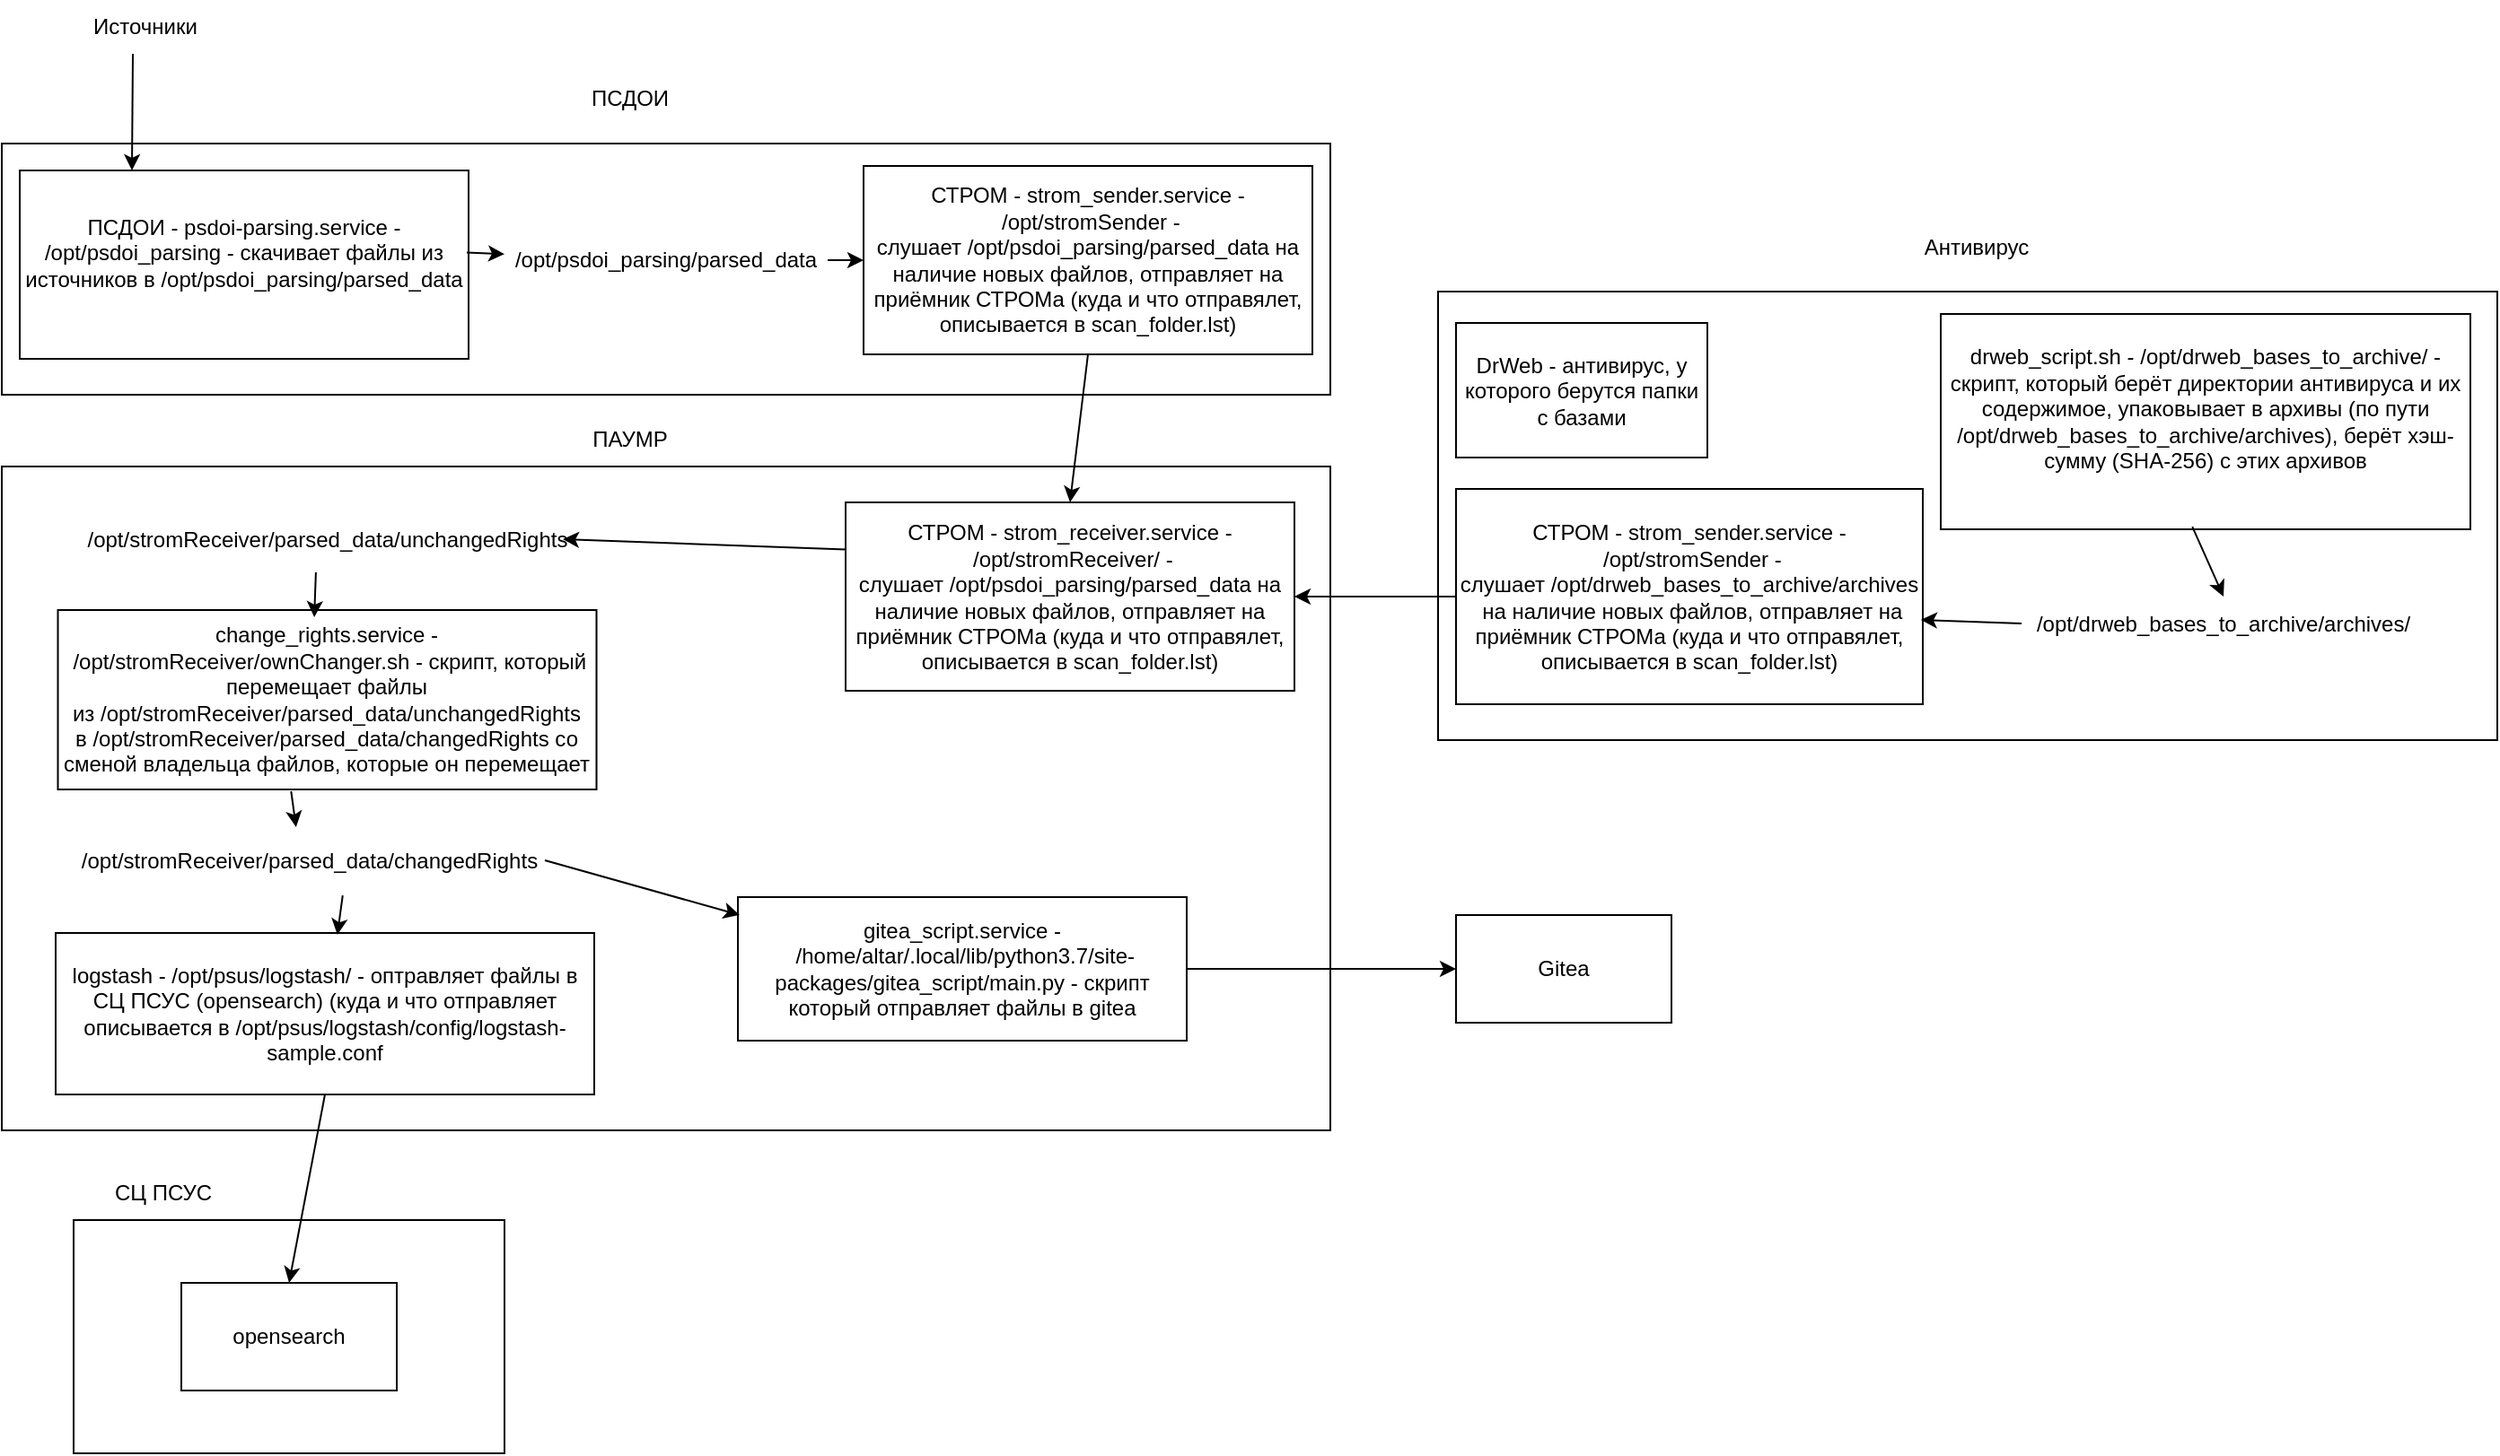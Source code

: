 <mxfile version="26.0.9">
  <diagram name="Page-1" id="mt5jodFX_iC-GujYhNPG">
    <mxGraphModel dx="1434" dy="870" grid="1" gridSize="10" guides="1" tooltips="1" connect="1" arrows="1" fold="1" page="1" pageScale="1" pageWidth="850" pageHeight="1100" math="0" shadow="0">
      <root>
        <mxCell id="0" />
        <mxCell id="1" parent="0" />
        <mxCell id="sjgorx1MPczVQXEzCn1Q-46" value="" style="rounded=0;whiteSpace=wrap;html=1;" vertex="1" parent="1">
          <mxGeometry x="100" y="890" width="240" height="130" as="geometry" />
        </mxCell>
        <mxCell id="sjgorx1MPczVQXEzCn1Q-25" value="" style="rounded=0;whiteSpace=wrap;html=1;" vertex="1" parent="1">
          <mxGeometry x="860" y="372.5" width="590" height="250" as="geometry" />
        </mxCell>
        <mxCell id="sjgorx1MPczVQXEzCn1Q-7" value="" style="rounded=0;whiteSpace=wrap;html=1;" vertex="1" parent="1">
          <mxGeometry x="60" y="290" width="740" height="140" as="geometry" />
        </mxCell>
        <mxCell id="sjgorx1MPczVQXEzCn1Q-8" value="ПСДОИ - psdoi-parsing.service - /opt/psdoi_parsing - скачивает файлы из источников в&amp;nbsp;&lt;span style=&quot;background-color: transparent;&quot;&gt;/opt/psdoi_parsing/parsed_data&lt;/span&gt;&lt;div&gt;&lt;span style=&quot;background-color: transparent; color: light-dark(rgb(0, 0, 0), rgb(255, 255, 255));&quot;&gt;&lt;br&gt;&lt;/span&gt;&lt;/div&gt;" style="rounded=0;whiteSpace=wrap;html=1;" vertex="1" parent="1">
          <mxGeometry x="70" y="305" width="250" height="105" as="geometry" />
        </mxCell>
        <mxCell id="sjgorx1MPczVQXEzCn1Q-9" value="СТРОМ -&amp;nbsp;&lt;span style=&quot;background-color: transparent;&quot;&gt;strom_sender.service -&amp;nbsp;&lt;/span&gt;&lt;span style=&quot;background-color: transparent;&quot;&gt;/opt/stromSender - слушает&amp;nbsp;&lt;/span&gt;/opt/psdoi_parsing/parsed_data на наличие новых файлов, отправляет на приёмник СТРОМа (куда и что отправялет, описывается в scan_folder.lst)" style="rounded=0;whiteSpace=wrap;html=1;" vertex="1" parent="1">
          <mxGeometry x="540" y="302.5" width="250" height="105" as="geometry" />
        </mxCell>
        <mxCell id="sjgorx1MPczVQXEzCn1Q-14" value="/opt/psdoi_parsing/parsed_data" style="text;html=1;align=center;verticalAlign=middle;whiteSpace=wrap;rounded=0;" vertex="1" parent="1">
          <mxGeometry x="340" y="332.5" width="180" height="45" as="geometry" />
        </mxCell>
        <mxCell id="sjgorx1MPczVQXEzCn1Q-16" value="" style="endArrow=classic;html=1;rounded=0;exitX=0.996;exitY=0.436;exitDx=0;exitDy=0;exitPerimeter=0;" edge="1" parent="1" source="sjgorx1MPczVQXEzCn1Q-8" target="sjgorx1MPczVQXEzCn1Q-14">
          <mxGeometry width="50" height="50" relative="1" as="geometry">
            <mxPoint x="340" y="350" as="sourcePoint" />
            <mxPoint x="390" y="300" as="targetPoint" />
          </mxGeometry>
        </mxCell>
        <mxCell id="sjgorx1MPczVQXEzCn1Q-17" value="" style="endArrow=classic;html=1;rounded=0;exitX=1;exitY=0.5;exitDx=0;exitDy=0;entryX=0;entryY=0.5;entryDx=0;entryDy=0;" edge="1" parent="1" source="sjgorx1MPczVQXEzCn1Q-14" target="sjgorx1MPczVQXEzCn1Q-9">
          <mxGeometry width="50" height="50" relative="1" as="geometry">
            <mxPoint x="450" y="540" as="sourcePoint" />
            <mxPoint x="500" y="490" as="targetPoint" />
          </mxGeometry>
        </mxCell>
        <mxCell id="sjgorx1MPczVQXEzCn1Q-18" value="" style="endArrow=classic;html=1;rounded=0;entryX=0.25;entryY=0;entryDx=0;entryDy=0;" edge="1" parent="1" target="sjgorx1MPczVQXEzCn1Q-8">
          <mxGeometry width="50" height="50" relative="1" as="geometry">
            <mxPoint x="133" y="240" as="sourcePoint" />
            <mxPoint x="160" y="230" as="targetPoint" />
          </mxGeometry>
        </mxCell>
        <mxCell id="sjgorx1MPczVQXEzCn1Q-19" value="Источники" style="text;html=1;align=center;verticalAlign=middle;whiteSpace=wrap;rounded=0;" vertex="1" parent="1">
          <mxGeometry x="110" y="210" width="60" height="30" as="geometry" />
        </mxCell>
        <mxCell id="sjgorx1MPczVQXEzCn1Q-20" value="" style="rounded=0;whiteSpace=wrap;html=1;" vertex="1" parent="1">
          <mxGeometry x="60" y="470" width="740" height="370" as="geometry" />
        </mxCell>
        <mxCell id="sjgorx1MPczVQXEzCn1Q-21" value="СТРОМ -&amp;nbsp;&lt;span style=&quot;background-color: transparent;&quot;&gt;strom_receiver.service -&amp;nbsp;&lt;/span&gt;&lt;span style=&quot;background-color: transparent;&quot;&gt;/opt/stromReceiver/&amp;nbsp;- слушает&amp;nbsp;&lt;/span&gt;/opt/psdoi_parsing/parsed_data на наличие новых файлов, отправляет на приёмник СТРОМа (куда и что отправялет, описывается в scan_folder.lst)" style="rounded=0;whiteSpace=wrap;html=1;" vertex="1" parent="1">
          <mxGeometry x="530" y="490" width="250" height="105" as="geometry" />
        </mxCell>
        <mxCell id="sjgorx1MPczVQXEzCn1Q-22" value="DrWeb - антивирус, у которого берутся папки с базами" style="rounded=0;whiteSpace=wrap;html=1;" vertex="1" parent="1">
          <mxGeometry x="870" y="390" width="140" height="75" as="geometry" />
        </mxCell>
        <mxCell id="sjgorx1MPczVQXEzCn1Q-23" value="СТРОМ -&amp;nbsp;&lt;span style=&quot;background-color: transparent;&quot;&gt;strom_sender.service -&amp;nbsp;&lt;/span&gt;&lt;span style=&quot;background-color: transparent;&quot;&gt;/opt/stromSender - слушает&amp;nbsp;&lt;/span&gt;&lt;span style=&quot;background-color: transparent;&quot;&gt;/opt/drweb_bases_to_archive/archives&lt;/span&gt;&lt;br&gt;&amp;nbsp;на наличие новых файлов, отправляет на приёмник СТРОМа (куда и что отправялет, описывается в scan_folder.lst)" style="rounded=0;whiteSpace=wrap;html=1;" vertex="1" parent="1">
          <mxGeometry x="870" y="482.5" width="260" height="120" as="geometry" />
        </mxCell>
        <mxCell id="sjgorx1MPczVQXEzCn1Q-24" value="&lt;div&gt;drweb_script.sh -&amp;nbsp;/opt/drweb_bases_to_archive/ - скрипт, который берёт директории антивируса и их содержимое, упаковывает в архивы (по пути /opt/drweb_bases_to_archive/archives), берёт хэш-сумму (SHA-256) с этих архивов&lt;/div&gt;&lt;div&gt;&lt;br&gt;&lt;/div&gt;" style="rounded=0;whiteSpace=wrap;html=1;" vertex="1" parent="1">
          <mxGeometry x="1140" y="385" width="295" height="120" as="geometry" />
        </mxCell>
        <mxCell id="sjgorx1MPczVQXEzCn1Q-26" value="/opt/drweb_bases_to_archive/archives/" style="text;html=1;align=center;verticalAlign=middle;whiteSpace=wrap;rounded=0;" vertex="1" parent="1">
          <mxGeometry x="1185" y="542.5" width="225" height="30" as="geometry" />
        </mxCell>
        <mxCell id="sjgorx1MPczVQXEzCn1Q-27" value="" style="endArrow=classic;html=1;rounded=0;exitX=0.475;exitY=0.988;exitDx=0;exitDy=0;exitPerimeter=0;entryX=0.5;entryY=0;entryDx=0;entryDy=0;" edge="1" parent="1" source="sjgorx1MPczVQXEzCn1Q-24" target="sjgorx1MPczVQXEzCn1Q-26">
          <mxGeometry width="50" height="50" relative="1" as="geometry">
            <mxPoint x="1250" y="722.5" as="sourcePoint" />
            <mxPoint x="1300" y="672.5" as="targetPoint" />
          </mxGeometry>
        </mxCell>
        <mxCell id="sjgorx1MPczVQXEzCn1Q-28" value="" style="endArrow=classic;html=1;rounded=0;exitX=0;exitY=0.5;exitDx=0;exitDy=0;entryX=0.996;entryY=0.608;entryDx=0;entryDy=0;entryPerimeter=0;" edge="1" parent="1" source="sjgorx1MPczVQXEzCn1Q-26" target="sjgorx1MPczVQXEzCn1Q-23">
          <mxGeometry width="50" height="50" relative="1" as="geometry">
            <mxPoint x="1140" y="702.5" as="sourcePoint" />
            <mxPoint x="1190" y="652.5" as="targetPoint" />
          </mxGeometry>
        </mxCell>
        <mxCell id="sjgorx1MPczVQXEzCn1Q-29" value="" style="endArrow=classic;html=1;rounded=0;exitX=0.5;exitY=1;exitDx=0;exitDy=0;entryX=0.5;entryY=0;entryDx=0;entryDy=0;" edge="1" parent="1" source="sjgorx1MPczVQXEzCn1Q-9" target="sjgorx1MPczVQXEzCn1Q-21">
          <mxGeometry width="50" height="50" relative="1" as="geometry">
            <mxPoint x="710" y="480" as="sourcePoint" />
            <mxPoint x="760" y="430" as="targetPoint" />
          </mxGeometry>
        </mxCell>
        <mxCell id="sjgorx1MPczVQXEzCn1Q-30" value="" style="endArrow=classic;html=1;rounded=0;exitX=0;exitY=0.5;exitDx=0;exitDy=0;entryX=1;entryY=0.5;entryDx=0;entryDy=0;" edge="1" parent="1" source="sjgorx1MPczVQXEzCn1Q-23" target="sjgorx1MPczVQXEzCn1Q-21">
          <mxGeometry width="50" height="50" relative="1" as="geometry">
            <mxPoint x="840" y="800" as="sourcePoint" />
            <mxPoint x="890" y="750" as="targetPoint" />
          </mxGeometry>
        </mxCell>
        <mxCell id="sjgorx1MPczVQXEzCn1Q-31" value="ПСДОИ" style="text;html=1;align=center;verticalAlign=middle;whiteSpace=wrap;rounded=0;" vertex="1" parent="1">
          <mxGeometry x="380" y="250" width="60" height="30" as="geometry" />
        </mxCell>
        <mxCell id="sjgorx1MPczVQXEzCn1Q-32" value="Антивирус" style="text;html=1;align=center;verticalAlign=middle;whiteSpace=wrap;rounded=0;" vertex="1" parent="1">
          <mxGeometry x="1130" y="332.5" width="60" height="30" as="geometry" />
        </mxCell>
        <mxCell id="sjgorx1MPczVQXEzCn1Q-33" value="ПАУМР" style="text;html=1;align=center;verticalAlign=middle;whiteSpace=wrap;rounded=0;" vertex="1" parent="1">
          <mxGeometry x="380" y="440" width="60" height="30" as="geometry" />
        </mxCell>
        <mxCell id="sjgorx1MPczVQXEzCn1Q-34" value="&lt;div&gt;/opt/stromReceiver/parsed_data/unchangedRights&lt;/div&gt;" style="text;html=1;align=center;verticalAlign=middle;whiteSpace=wrap;rounded=0;" vertex="1" parent="1">
          <mxGeometry x="110" y="490" width="262.5" height="41" as="geometry" />
        </mxCell>
        <mxCell id="sjgorx1MPczVQXEzCn1Q-35" value="change_rights.service -&amp;nbsp;&lt;span style=&quot;background-color: transparent;&quot;&gt;/opt/stromReceiver/ownChanger.sh - скрипт, который перемещает файлы из&amp;nbsp;&lt;/span&gt;&lt;span style=&quot;background-color: transparent;&quot;&gt;/opt/stromReceiver/parsed_data/unchangedRights в&amp;nbsp;&lt;/span&gt;&lt;span style=&quot;background-color: transparent;&quot;&gt;/opt/stromReceiver/parsed_data/changedRights со сменой владельца файлов, которые он перемещает&lt;/span&gt;" style="rounded=0;whiteSpace=wrap;html=1;" vertex="1" parent="1">
          <mxGeometry x="91.25" y="550" width="300" height="100" as="geometry" />
        </mxCell>
        <mxCell id="sjgorx1MPczVQXEzCn1Q-37" value="" style="endArrow=classic;html=1;rounded=0;exitX=0;exitY=0.25;exitDx=0;exitDy=0;entryX=1;entryY=0.5;entryDx=0;entryDy=0;" edge="1" parent="1" source="sjgorx1MPczVQXEzCn1Q-21" target="sjgorx1MPczVQXEzCn1Q-34">
          <mxGeometry width="50" height="50" relative="1" as="geometry">
            <mxPoint x="460" y="560" as="sourcePoint" />
            <mxPoint x="510" y="510" as="targetPoint" />
          </mxGeometry>
        </mxCell>
        <mxCell id="sjgorx1MPczVQXEzCn1Q-38" value="" style="endArrow=classic;html=1;rounded=0;exitX=0.476;exitY=0.951;exitDx=0;exitDy=0;exitPerimeter=0;entryX=0.476;entryY=0.04;entryDx=0;entryDy=0;entryPerimeter=0;" edge="1" parent="1" source="sjgorx1MPczVQXEzCn1Q-34" target="sjgorx1MPczVQXEzCn1Q-35">
          <mxGeometry width="50" height="50" relative="1" as="geometry">
            <mxPoint x="270" y="710" as="sourcePoint" />
            <mxPoint x="320" y="660" as="targetPoint" />
          </mxGeometry>
        </mxCell>
        <mxCell id="sjgorx1MPczVQXEzCn1Q-39" value="" style="endArrow=classic;html=1;rounded=0;exitX=0.433;exitY=1.01;exitDx=0;exitDy=0;exitPerimeter=0;entryX=0.472;entryY=0.049;entryDx=0;entryDy=0;entryPerimeter=0;" edge="1" parent="1" source="sjgorx1MPczVQXEzCn1Q-35" target="sjgorx1MPczVQXEzCn1Q-40">
          <mxGeometry width="50" height="50" relative="1" as="geometry">
            <mxPoint x="190" y="720" as="sourcePoint" />
            <mxPoint x="240" y="670" as="targetPoint" />
          </mxGeometry>
        </mxCell>
        <mxCell id="sjgorx1MPczVQXEzCn1Q-40" value="&lt;div&gt;/opt/stromReceiver/parsed_data/changedRights&lt;/div&gt;" style="text;html=1;align=center;verticalAlign=middle;whiteSpace=wrap;rounded=0;" vertex="1" parent="1">
          <mxGeometry x="100" y="669" width="262.5" height="41" as="geometry" />
        </mxCell>
        <mxCell id="sjgorx1MPczVQXEzCn1Q-41" value="logstash -&amp;nbsp;&lt;span style=&quot;background-color: transparent;&quot;&gt;/opt/psus/logstash/ - оптравляет файлы в СЦ ПСУС (opensearch) (куда и что отправляет описывается в&amp;nbsp;&lt;/span&gt;/opt/psus/logstash/config/&lt;span style=&quot;background-color: transparent;&quot;&gt;logstash-sample.conf&lt;/span&gt;" style="rounded=0;whiteSpace=wrap;html=1;" vertex="1" parent="1">
          <mxGeometry x="90" y="730" width="300" height="90" as="geometry" />
        </mxCell>
        <mxCell id="sjgorx1MPczVQXEzCn1Q-42" value="gitea_script.service -&amp;nbsp;&lt;span style=&quot;background-color: transparent;&quot;&gt;/home/altar/.local/lib/python3.7/site-packages/gitea_script/main.py - скрипт который отправляет файлы в gitea&lt;/span&gt;" style="rounded=0;whiteSpace=wrap;html=1;" vertex="1" parent="1">
          <mxGeometry x="470" y="710" width="250" height="80" as="geometry" />
        </mxCell>
        <mxCell id="sjgorx1MPczVQXEzCn1Q-43" value="" style="endArrow=classic;html=1;rounded=0;exitX=0.571;exitY=0.976;exitDx=0;exitDy=0;exitPerimeter=0;entryX=0.523;entryY=0.011;entryDx=0;entryDy=0;entryPerimeter=0;" edge="1" parent="1" source="sjgorx1MPczVQXEzCn1Q-40" target="sjgorx1MPczVQXEzCn1Q-41">
          <mxGeometry width="50" height="50" relative="1" as="geometry">
            <mxPoint x="230" y="740" as="sourcePoint" />
            <mxPoint x="280" y="690" as="targetPoint" />
          </mxGeometry>
        </mxCell>
        <mxCell id="sjgorx1MPczVQXEzCn1Q-44" value="" style="endArrow=classic;html=1;rounded=0;exitX=1;exitY=0.5;exitDx=0;exitDy=0;entryX=0.004;entryY=0.125;entryDx=0;entryDy=0;entryPerimeter=0;" edge="1" parent="1" source="sjgorx1MPczVQXEzCn1Q-40" target="sjgorx1MPczVQXEzCn1Q-42">
          <mxGeometry width="50" height="50" relative="1" as="geometry">
            <mxPoint x="530" y="690" as="sourcePoint" />
            <mxPoint x="580" y="640" as="targetPoint" />
          </mxGeometry>
        </mxCell>
        <mxCell id="sjgorx1MPczVQXEzCn1Q-45" value="opensearch" style="rounded=0;whiteSpace=wrap;html=1;" vertex="1" parent="1">
          <mxGeometry x="160" y="925" width="120" height="60" as="geometry" />
        </mxCell>
        <mxCell id="sjgorx1MPczVQXEzCn1Q-47" value="" style="endArrow=classic;html=1;rounded=0;exitX=0.5;exitY=1;exitDx=0;exitDy=0;entryX=0.5;entryY=0;entryDx=0;entryDy=0;" edge="1" parent="1" source="sjgorx1MPczVQXEzCn1Q-41" target="sjgorx1MPczVQXEzCn1Q-45">
          <mxGeometry width="50" height="50" relative="1" as="geometry">
            <mxPoint x="480" y="940" as="sourcePoint" />
            <mxPoint x="530" y="890" as="targetPoint" />
          </mxGeometry>
        </mxCell>
        <mxCell id="sjgorx1MPczVQXEzCn1Q-48" value="СЦ ПСУС" style="text;html=1;align=center;verticalAlign=middle;whiteSpace=wrap;rounded=0;" vertex="1" parent="1">
          <mxGeometry x="120" y="860" width="60" height="30" as="geometry" />
        </mxCell>
        <mxCell id="sjgorx1MPczVQXEzCn1Q-49" value="Gitea" style="rounded=0;whiteSpace=wrap;html=1;" vertex="1" parent="1">
          <mxGeometry x="870" y="720" width="120" height="60" as="geometry" />
        </mxCell>
        <mxCell id="sjgorx1MPczVQXEzCn1Q-50" value="" style="endArrow=classic;html=1;rounded=0;exitX=1;exitY=0.5;exitDx=0;exitDy=0;entryX=0;entryY=0.5;entryDx=0;entryDy=0;" edge="1" parent="1" source="sjgorx1MPczVQXEzCn1Q-42" target="sjgorx1MPczVQXEzCn1Q-49">
          <mxGeometry width="50" height="50" relative="1" as="geometry">
            <mxPoint x="860" y="870" as="sourcePoint" />
            <mxPoint x="910" y="820" as="targetPoint" />
          </mxGeometry>
        </mxCell>
      </root>
    </mxGraphModel>
  </diagram>
</mxfile>
